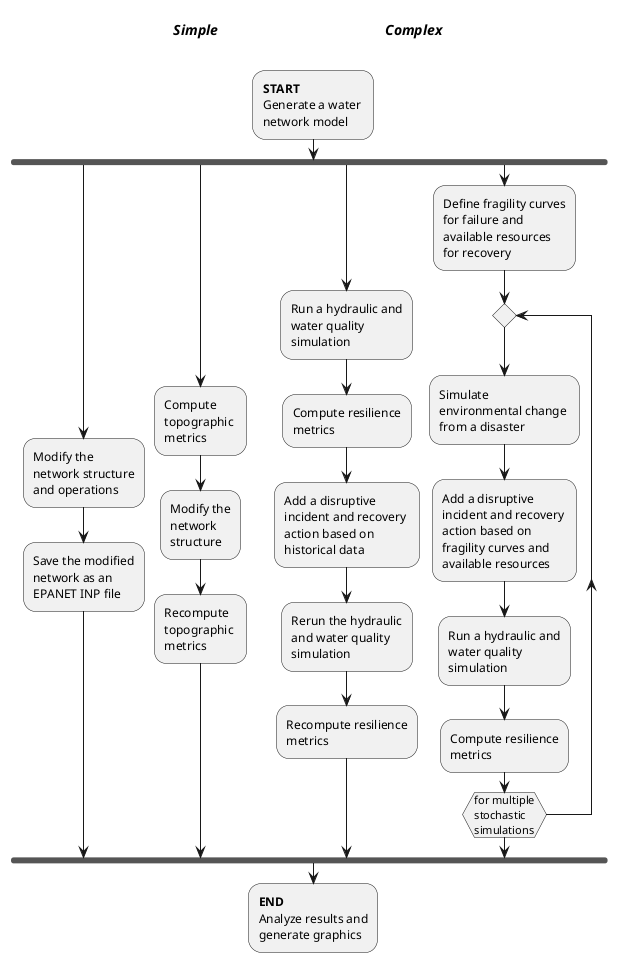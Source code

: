 @startuml
title
//Simple// <color:white>..........⟵..........⟶..........</color> //Complex//

end title

:**START**
Generate a water 
network model;

fork 
  :Modify the
  network structure
  and operations;
  :Save the modified
  network as an 
  EPANET INP file;
fork again
:Compute 
topographic 
metrics;
:Modify the 
network 
structure;
:Recompute 
topographic 
metrics;
fork again
:Run a hydraulic and 
water quality 
simulation;
:Compute resilience 
metrics;
:Add a disruptive 
incident and recovery 
action based on 
historical data;
:Rerun the hydraulic 
and water quality 
simulation;
:Recompute resilience 
metrics;
fork again
:Define fragility curves 
for failure and 
available resources 
for recovery;
repeat 
:Simulate 
environmental change 
from a disaster;
:Add a disruptive 
incident and recovery 
action based on 
fragility curves and 
available resources;
:Run a hydraulic and 
water quality 
simulation;
:Compute resilience 
metrics;
repeat while (for multiple
stochastic 
simulations) is ( )
  end fork

:**END**
Analyze results and
generate graphics;
@enduml